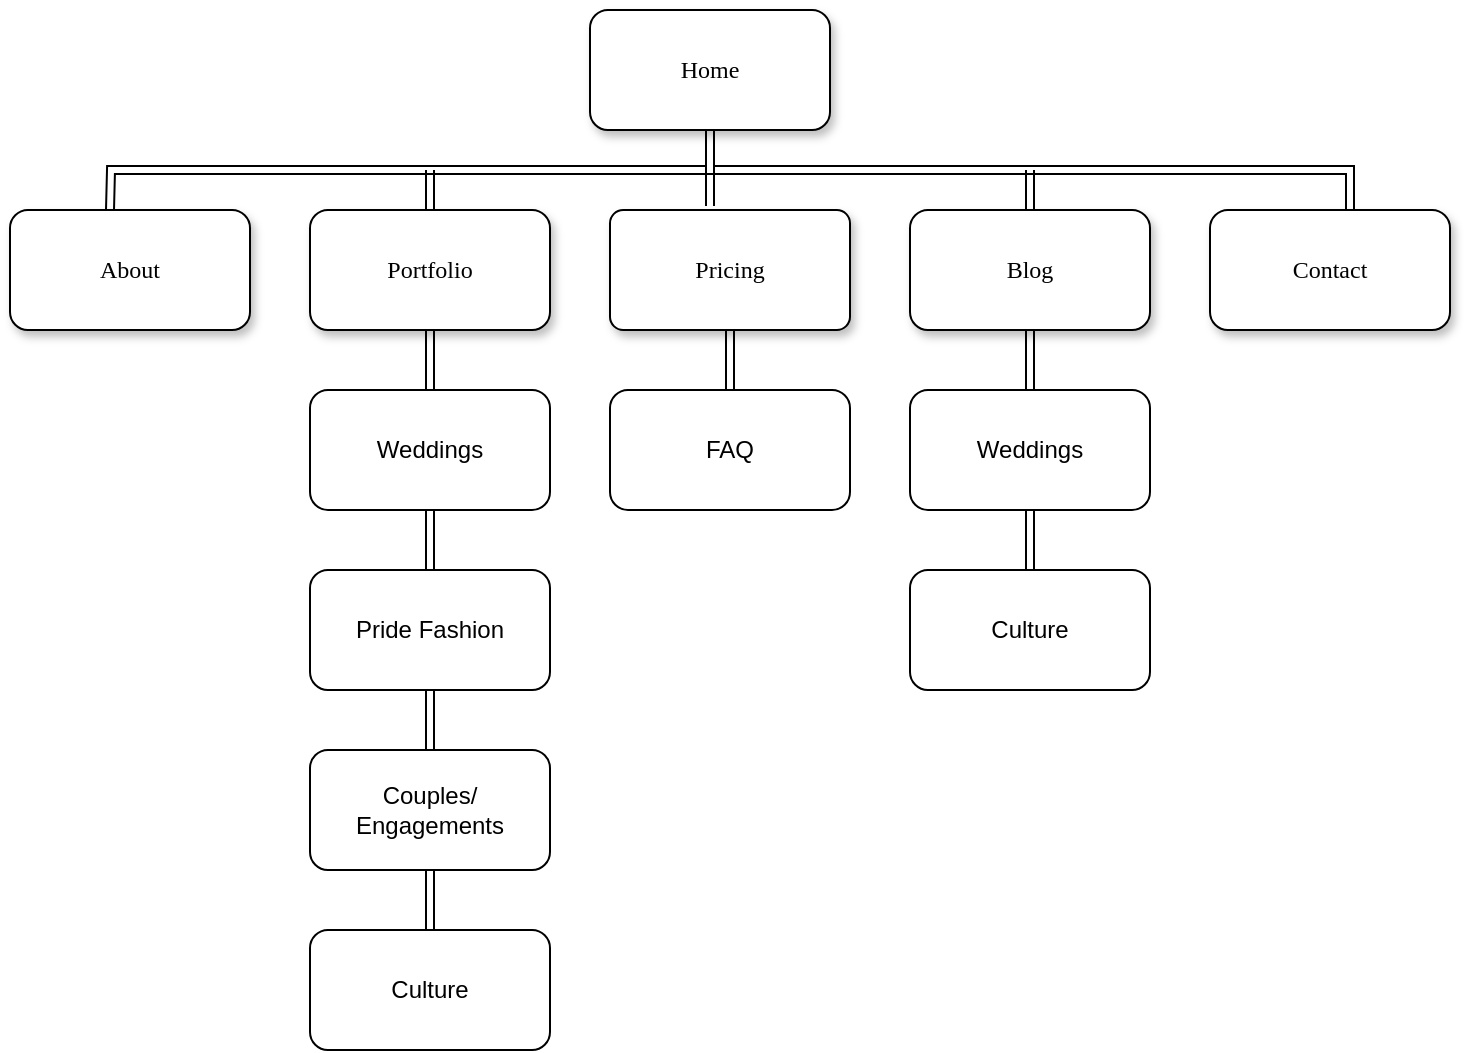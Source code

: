 <mxfile version="13.5.1" type="device"><diagram name="Page-1" id="10a91c8b-09ff-31b1-d368-03940ed4cc9e"><mxGraphModel dx="870" dy="578" grid="1" gridSize="10" guides="1" tooltips="1" connect="1" arrows="0" fold="1" page="1" pageScale="1" pageWidth="1100" pageHeight="850" background="#ffffff" math="0" shadow="0"><root><mxCell id="0"/><mxCell id="1" parent="0"/><mxCell id="vGirRE01YyHl9Rg8fVEo-17" style="edgeStyle=orthogonalEdgeStyle;shape=link;rounded=0;orthogonalLoop=1;jettySize=auto;html=1;exitX=0.5;exitY=1;exitDx=0;exitDy=0;" edge="1" parent="1" source="62893188c0fa7362-1"><mxGeometry relative="1" as="geometry"><mxPoint x="810" y="150" as="targetPoint"/><Array as="points"><mxPoint x="490" y="120"/><mxPoint x="810" y="120"/></Array></mxGeometry></mxCell><mxCell id="vGirRE01YyHl9Rg8fVEo-19" style="edgeStyle=orthogonalEdgeStyle;shape=link;rounded=0;orthogonalLoop=1;jettySize=auto;html=1;exitX=0.5;exitY=1;exitDx=0;exitDy=0;" edge="1" parent="1" source="62893188c0fa7362-1"><mxGeometry relative="1" as="geometry"><mxPoint x="190" y="140" as="targetPoint"/></mxGeometry></mxCell><mxCell id="62893188c0fa7362-1" value="Home" style="whiteSpace=wrap;html=1;rounded=1;shadow=1;labelBackgroundColor=none;strokeWidth=1;fontFamily=Verdana;fontSize=12;align=center;" parent="1" vertex="1"><mxGeometry x="430" y="40" width="120" height="60" as="geometry"/></mxCell><mxCell id="62893188c0fa7362-3" value="&lt;span&gt;Contact&lt;/span&gt;" style="whiteSpace=wrap;html=1;rounded=1;shadow=1;labelBackgroundColor=none;strokeWidth=1;fontFamily=Verdana;fontSize=12;align=center;" parent="1" vertex="1"><mxGeometry x="740" y="140" width="120" height="60" as="geometry"/></mxCell><mxCell id="62893188c0fa7362-8" value="&lt;span&gt;About&lt;/span&gt;" style="whiteSpace=wrap;html=1;rounded=1;shadow=1;labelBackgroundColor=none;strokeWidth=1;fontFamily=Verdana;fontSize=12;align=center;" parent="1" vertex="1"><mxGeometry x="140" y="140" width="120" height="60" as="geometry"/></mxCell><mxCell id="62893188c0fa7362-9" value="&lt;span&gt;Portfolio&lt;/span&gt;" style="whiteSpace=wrap;html=1;rounded=1;shadow=1;labelBackgroundColor=none;strokeWidth=1;fontFamily=Verdana;fontSize=12;align=center;" parent="1" vertex="1"><mxGeometry x="290" y="140" width="120" height="60" as="geometry"/></mxCell><mxCell id="62893188c0fa7362-12" value="&lt;span&gt;Blog&lt;/span&gt;" style="whiteSpace=wrap;html=1;rounded=1;shadow=1;labelBackgroundColor=none;strokeWidth=1;fontFamily=Verdana;fontSize=12;align=center;" parent="1" vertex="1"><mxGeometry x="590" y="140" width="120" height="60" as="geometry"/></mxCell><mxCell id="62893188c0fa7362-13" value="&lt;span&gt;Pricing&lt;/span&gt;" style="whiteSpace=wrap;html=1;rounded=1;shadow=1;labelBackgroundColor=none;strokeWidth=1;fontFamily=Verdana;fontSize=12;align=center;arcSize=11;" parent="1" vertex="1"><mxGeometry x="440" y="140" width="120" height="60" as="geometry"/></mxCell><mxCell id="vGirRE01YyHl9Rg8fVEo-23" value="" style="endArrow=none;html=1;shape=link;" edge="1" parent="1"><mxGeometry width="50" height="50" relative="1" as="geometry"><mxPoint x="490" y="138" as="sourcePoint"/><mxPoint x="490" y="120" as="targetPoint"/></mxGeometry></mxCell><mxCell id="vGirRE01YyHl9Rg8fVEo-24" value="" style="endArrow=none;html=1;entryX=0.5;entryY=0;entryDx=0;entryDy=0;shape=link;" edge="1" parent="1" target="62893188c0fa7362-12"><mxGeometry width="50" height="50" relative="1" as="geometry"><mxPoint x="650" y="120" as="sourcePoint"/><mxPoint x="470" y="170" as="targetPoint"/></mxGeometry></mxCell><mxCell id="vGirRE01YyHl9Rg8fVEo-25" value="Weddings" style="rounded=1;whiteSpace=wrap;html=1;" vertex="1" parent="1"><mxGeometry x="290" y="230" width="120" height="60" as="geometry"/></mxCell><mxCell id="vGirRE01YyHl9Rg8fVEo-27" value="Pride Fashion" style="rounded=1;whiteSpace=wrap;html=1;" vertex="1" parent="1"><mxGeometry x="290" y="320" width="120" height="60" as="geometry"/></mxCell><mxCell id="vGirRE01YyHl9Rg8fVEo-28" value="Couples/&lt;br&gt;Engagements" style="rounded=1;whiteSpace=wrap;html=1;" vertex="1" parent="1"><mxGeometry x="290" y="410" width="120" height="60" as="geometry"/></mxCell><mxCell id="vGirRE01YyHl9Rg8fVEo-29" value="" style="endArrow=none;html=1;entryX=0.5;entryY=1;entryDx=0;entryDy=0;exitX=0.5;exitY=0;exitDx=0;exitDy=0;shape=link;" edge="1" parent="1" source="vGirRE01YyHl9Rg8fVEo-25" target="62893188c0fa7362-9"><mxGeometry width="50" height="50" relative="1" as="geometry"><mxPoint x="440" y="420" as="sourcePoint"/><mxPoint x="490" y="370" as="targetPoint"/></mxGeometry></mxCell><mxCell id="vGirRE01YyHl9Rg8fVEo-30" value="" style="endArrow=none;html=1;exitX=0.5;exitY=0;exitDx=0;exitDy=0;shape=link;" edge="1" parent="1" source="62893188c0fa7362-9"><mxGeometry width="50" height="50" relative="1" as="geometry"><mxPoint x="440" y="420" as="sourcePoint"/><mxPoint x="350" y="120" as="targetPoint"/></mxGeometry></mxCell><mxCell id="vGirRE01YyHl9Rg8fVEo-31" value="" style="endArrow=none;html=1;entryX=0.5;entryY=1;entryDx=0;entryDy=0;exitX=0.5;exitY=0;exitDx=0;exitDy=0;shape=link;" edge="1" parent="1" source="vGirRE01YyHl9Rg8fVEo-27" target="vGirRE01YyHl9Rg8fVEo-25"><mxGeometry width="50" height="50" relative="1" as="geometry"><mxPoint x="440" y="420" as="sourcePoint"/><mxPoint x="490" y="370" as="targetPoint"/></mxGeometry></mxCell><mxCell id="vGirRE01YyHl9Rg8fVEo-32" value="" style="endArrow=none;html=1;entryX=0.5;entryY=1;entryDx=0;entryDy=0;exitX=0.5;exitY=0;exitDx=0;exitDy=0;shape=link;" edge="1" parent="1" source="vGirRE01YyHl9Rg8fVEo-28" target="vGirRE01YyHl9Rg8fVEo-27"><mxGeometry width="50" height="50" relative="1" as="geometry"><mxPoint x="440" y="420" as="sourcePoint"/><mxPoint x="490" y="370" as="targetPoint"/></mxGeometry></mxCell><mxCell id="vGirRE01YyHl9Rg8fVEo-33" value="Culture" style="rounded=1;whiteSpace=wrap;html=1;" vertex="1" parent="1"><mxGeometry x="290" y="500" width="120" height="60" as="geometry"/></mxCell><mxCell id="vGirRE01YyHl9Rg8fVEo-34" value="" style="endArrow=none;html=1;entryX=0.5;entryY=1;entryDx=0;entryDy=0;exitX=0.5;exitY=0;exitDx=0;exitDy=0;shape=link;" edge="1" parent="1" source="vGirRE01YyHl9Rg8fVEo-33" target="vGirRE01YyHl9Rg8fVEo-28"><mxGeometry width="50" height="50" relative="1" as="geometry"><mxPoint x="440" y="420" as="sourcePoint"/><mxPoint x="490" y="370" as="targetPoint"/></mxGeometry></mxCell><mxCell id="vGirRE01YyHl9Rg8fVEo-35" value="FAQ" style="rounded=1;whiteSpace=wrap;html=1;" vertex="1" parent="1"><mxGeometry x="440" y="230" width="120" height="60" as="geometry"/></mxCell><mxCell id="vGirRE01YyHl9Rg8fVEo-36" value="" style="endArrow=none;html=1;entryX=0.5;entryY=1;entryDx=0;entryDy=0;exitX=0.5;exitY=0;exitDx=0;exitDy=0;shape=link;" edge="1" parent="1" source="vGirRE01YyHl9Rg8fVEo-35" target="62893188c0fa7362-13"><mxGeometry width="50" height="50" relative="1" as="geometry"><mxPoint x="440" y="320" as="sourcePoint"/><mxPoint x="490" y="270" as="targetPoint"/></mxGeometry></mxCell><mxCell id="vGirRE01YyHl9Rg8fVEo-37" value="" style="endArrow=none;html=1;entryX=0.5;entryY=1;entryDx=0;entryDy=0;exitX=0.5;exitY=0;exitDx=0;exitDy=0;shape=link;" edge="1" parent="1" source="vGirRE01YyHl9Rg8fVEo-38" target="62893188c0fa7362-12"><mxGeometry width="50" height="50" relative="1" as="geometry"><mxPoint x="650" y="220" as="sourcePoint"/><mxPoint x="490" y="270" as="targetPoint"/></mxGeometry></mxCell><mxCell id="vGirRE01YyHl9Rg8fVEo-38" value="Weddings" style="rounded=1;whiteSpace=wrap;html=1;" vertex="1" parent="1"><mxGeometry x="590" y="230" width="120" height="60" as="geometry"/></mxCell><mxCell id="vGirRE01YyHl9Rg8fVEo-40" value="" style="endArrow=none;html=1;entryX=0.5;entryY=1;entryDx=0;entryDy=0;exitX=0.5;exitY=0;exitDx=0;exitDy=0;shape=link;" edge="1" parent="1" source="vGirRE01YyHl9Rg8fVEo-41" target="vGirRE01YyHl9Rg8fVEo-38"><mxGeometry width="50" height="50" relative="1" as="geometry"><mxPoint x="650" y="310" as="sourcePoint"/><mxPoint x="490" y="270" as="targetPoint"/></mxGeometry></mxCell><mxCell id="vGirRE01YyHl9Rg8fVEo-41" value="Culture" style="rounded=1;whiteSpace=wrap;html=1;" vertex="1" parent="1"><mxGeometry x="590" y="320" width="120" height="60" as="geometry"/></mxCell></root></mxGraphModel></diagram></mxfile>